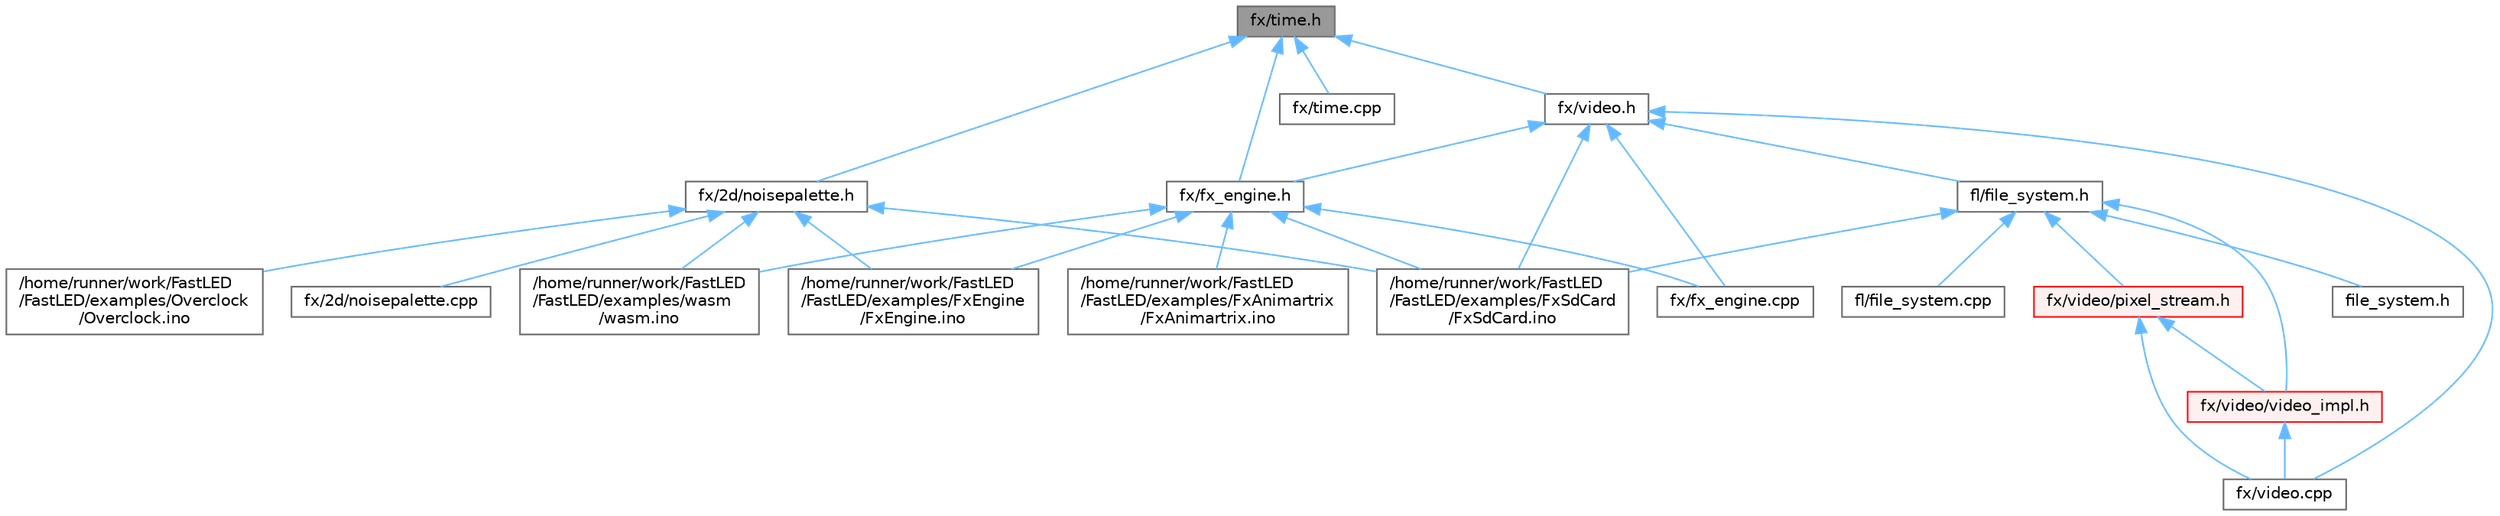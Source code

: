 digraph "fx/time.h"
{
 // INTERACTIVE_SVG=YES
 // LATEX_PDF_SIZE
  bgcolor="transparent";
  edge [fontname=Helvetica,fontsize=10,labelfontname=Helvetica,labelfontsize=10];
  node [fontname=Helvetica,fontsize=10,shape=box,height=0.2,width=0.4];
  Node1 [id="Node000001",label="fx/time.h",height=0.2,width=0.4,color="gray40", fillcolor="grey60", style="filled", fontcolor="black",tooltip=" "];
  Node1 -> Node2 [id="edge1_Node000001_Node000002",dir="back",color="steelblue1",style="solid",tooltip=" "];
  Node2 [id="Node000002",label="fx/2d/noisepalette.h",height=0.2,width=0.4,color="grey40", fillcolor="white", style="filled",URL="$d6/dc7/noisepalette_8h.html",tooltip="Demonstrates how to mix noise generation with color palettes on a 2D LED matrix."];
  Node2 -> Node3 [id="edge2_Node000002_Node000003",dir="back",color="steelblue1",style="solid",tooltip=" "];
  Node3 [id="Node000003",label="/home/runner/work/FastLED\l/FastLED/examples/FxEngine\l/FxEngine.ino",height=0.2,width=0.4,color="grey40", fillcolor="white", style="filled",URL="$d6/d35/_fx_engine_8ino.html",tooltip="Demonstrates how to use the FxEngine to switch between different effects on a 2D LED matrix."];
  Node2 -> Node4 [id="edge3_Node000002_Node000004",dir="back",color="steelblue1",style="solid",tooltip=" "];
  Node4 [id="Node000004",label="/home/runner/work/FastLED\l/FastLED/examples/FxSdCard\l/FxSdCard.ino",height=0.2,width=0.4,color="grey40", fillcolor="white", style="filled",URL="$d7/d35/_fx_sd_card_8ino.html",tooltip=" "];
  Node2 -> Node5 [id="edge4_Node000002_Node000005",dir="back",color="steelblue1",style="solid",tooltip=" "];
  Node5 [id="Node000005",label="/home/runner/work/FastLED\l/FastLED/examples/Overclock\l/Overclock.ino",height=0.2,width=0.4,color="grey40", fillcolor="white", style="filled",URL="$df/d43/_overclock_8ino.html",tooltip="Demonstrates how to overclock a FastLED setup."];
  Node2 -> Node6 [id="edge5_Node000002_Node000006",dir="back",color="steelblue1",style="solid",tooltip=" "];
  Node6 [id="Node000006",label="/home/runner/work/FastLED\l/FastLED/examples/wasm\l/wasm.ino",height=0.2,width=0.4,color="grey40", fillcolor="white", style="filled",URL="$d7/dd3/wasm_8ino.html",tooltip="Demonstrates an advanced ino file with multiple effects and UI elements."];
  Node2 -> Node7 [id="edge6_Node000002_Node000007",dir="back",color="steelblue1",style="solid",tooltip=" "];
  Node7 [id="Node000007",label="fx/2d/noisepalette.cpp",height=0.2,width=0.4,color="grey40", fillcolor="white", style="filled",URL="$d6/d66/noisepalette_8cpp.html",tooltip=" "];
  Node1 -> Node8 [id="edge7_Node000001_Node000008",dir="back",color="steelblue1",style="solid",tooltip=" "];
  Node8 [id="Node000008",label="fx/fx_engine.h",height=0.2,width=0.4,color="grey40", fillcolor="white", style="filled",URL="$d9/d3c/fx__engine_8h.html",tooltip=" "];
  Node8 -> Node9 [id="edge8_Node000008_Node000009",dir="back",color="steelblue1",style="solid",tooltip=" "];
  Node9 [id="Node000009",label="/home/runner/work/FastLED\l/FastLED/examples/FxAnimartrix\l/FxAnimartrix.ino",height=0.2,width=0.4,color="grey40", fillcolor="white", style="filled",URL="$dd/d96/_fx_animartrix_8ino.html",tooltip=" "];
  Node8 -> Node3 [id="edge9_Node000008_Node000003",dir="back",color="steelblue1",style="solid",tooltip=" "];
  Node8 -> Node4 [id="edge10_Node000008_Node000004",dir="back",color="steelblue1",style="solid",tooltip=" "];
  Node8 -> Node6 [id="edge11_Node000008_Node000006",dir="back",color="steelblue1",style="solid",tooltip=" "];
  Node8 -> Node10 [id="edge12_Node000008_Node000010",dir="back",color="steelblue1",style="solid",tooltip=" "];
  Node10 [id="Node000010",label="fx/fx_engine.cpp",height=0.2,width=0.4,color="grey40", fillcolor="white", style="filled",URL="$df/d8e/fx__engine_8cpp.html",tooltip=" "];
  Node1 -> Node11 [id="edge13_Node000001_Node000011",dir="back",color="steelblue1",style="solid",tooltip=" "];
  Node11 [id="Node000011",label="fx/time.cpp",height=0.2,width=0.4,color="grey40", fillcolor="white", style="filled",URL="$de/daf/time_8cpp.html",tooltip=" "];
  Node1 -> Node12 [id="edge14_Node000001_Node000012",dir="back",color="steelblue1",style="solid",tooltip=" "];
  Node12 [id="Node000012",label="fx/video.h",height=0.2,width=0.4,color="grey40", fillcolor="white", style="filled",URL="$dd/d78/video_8h.html",tooltip=" "];
  Node12 -> Node4 [id="edge15_Node000012_Node000004",dir="back",color="steelblue1",style="solid",tooltip=" "];
  Node12 -> Node13 [id="edge16_Node000012_Node000013",dir="back",color="steelblue1",style="solid",tooltip=" "];
  Node13 [id="Node000013",label="fl/file_system.h",height=0.2,width=0.4,color="grey40", fillcolor="white", style="filled",URL="$d9/d28/fl_2file__system_8h.html",tooltip=" "];
  Node13 -> Node4 [id="edge17_Node000013_Node000004",dir="back",color="steelblue1",style="solid",tooltip=" "];
  Node13 -> Node14 [id="edge18_Node000013_Node000014",dir="back",color="steelblue1",style="solid",tooltip=" "];
  Node14 [id="Node000014",label="file_system.h",height=0.2,width=0.4,color="grey40", fillcolor="white", style="filled",URL="$d6/d8d/file__system_8h.html",tooltip=" "];
  Node13 -> Node15 [id="edge19_Node000013_Node000015",dir="back",color="steelblue1",style="solid",tooltip=" "];
  Node15 [id="Node000015",label="fl/file_system.cpp",height=0.2,width=0.4,color="grey40", fillcolor="white", style="filled",URL="$d4/d37/file__system_8cpp.html",tooltip=" "];
  Node13 -> Node16 [id="edge20_Node000013_Node000016",dir="back",color="steelblue1",style="solid",tooltip=" "];
  Node16 [id="Node000016",label="fx/video/pixel_stream.h",height=0.2,width=0.4,color="red", fillcolor="#FFF0F0", style="filled",URL="$d3/dfa/pixel__stream_8h.html",tooltip=" "];
  Node16 -> Node17 [id="edge21_Node000016_Node000017",dir="back",color="steelblue1",style="solid",tooltip=" "];
  Node17 [id="Node000017",label="fx/video.cpp",height=0.2,width=0.4,color="grey40", fillcolor="white", style="filled",URL="$d0/d05/video_8cpp.html",tooltip=" "];
  Node16 -> Node20 [id="edge22_Node000016_Node000020",dir="back",color="steelblue1",style="solid",tooltip=" "];
  Node20 [id="Node000020",label="fx/video/video_impl.h",height=0.2,width=0.4,color="red", fillcolor="#FFF0F0", style="filled",URL="$d5/d82/video__impl_8h.html",tooltip=" "];
  Node20 -> Node17 [id="edge23_Node000020_Node000017",dir="back",color="steelblue1",style="solid",tooltip=" "];
  Node13 -> Node20 [id="edge24_Node000013_Node000020",dir="back",color="steelblue1",style="solid",tooltip=" "];
  Node12 -> Node10 [id="edge25_Node000012_Node000010",dir="back",color="steelblue1",style="solid",tooltip=" "];
  Node12 -> Node8 [id="edge26_Node000012_Node000008",dir="back",color="steelblue1",style="solid",tooltip=" "];
  Node12 -> Node17 [id="edge27_Node000012_Node000017",dir="back",color="steelblue1",style="solid",tooltip=" "];
}
